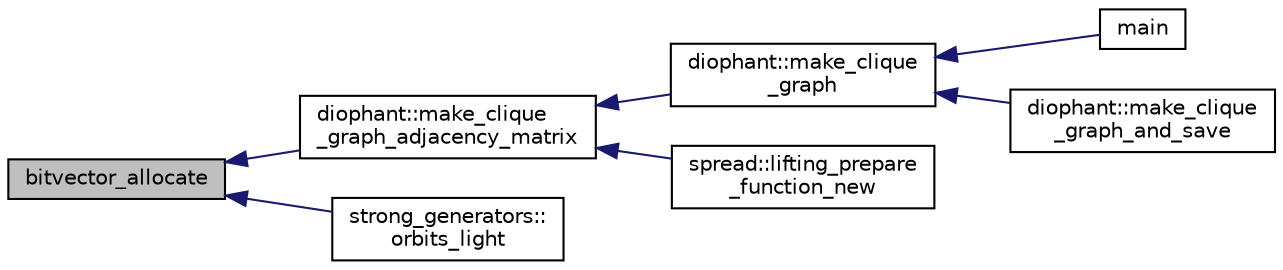 digraph "bitvector_allocate"
{
  edge [fontname="Helvetica",fontsize="10",labelfontname="Helvetica",labelfontsize="10"];
  node [fontname="Helvetica",fontsize="10",shape=record];
  rankdir="LR";
  Node107 [label="bitvector_allocate",height=0.2,width=0.4,color="black", fillcolor="grey75", style="filled", fontcolor="black"];
  Node107 -> Node108 [dir="back",color="midnightblue",fontsize="10",style="solid",fontname="Helvetica"];
  Node108 [label="diophant::make_clique\l_graph_adjacency_matrix",height=0.2,width=0.4,color="black", fillcolor="white", style="filled",URL="$d7/d9c/classdiophant.html#ae55932f30e8a1d1809123a6e1dda24e8"];
  Node108 -> Node109 [dir="back",color="midnightblue",fontsize="10",style="solid",fontname="Helvetica"];
  Node109 [label="diophant::make_clique\l_graph",height=0.2,width=0.4,color="black", fillcolor="white", style="filled",URL="$d7/d9c/classdiophant.html#a09b75f31505294ebafb566e07bd23cdd"];
  Node109 -> Node110 [dir="back",color="midnightblue",fontsize="10",style="solid",fontname="Helvetica"];
  Node110 [label="main",height=0.2,width=0.4,color="black", fillcolor="white", style="filled",URL="$dc/dbc/solve__diophant_8_c.html#a3c04138a5bfe5d72780bb7e82a18e627"];
  Node109 -> Node111 [dir="back",color="midnightblue",fontsize="10",style="solid",fontname="Helvetica"];
  Node111 [label="diophant::make_clique\l_graph_and_save",height=0.2,width=0.4,color="black", fillcolor="white", style="filled",URL="$d7/d9c/classdiophant.html#aaab296e7a22b31dff0a5b06fdaff9002"];
  Node108 -> Node112 [dir="back",color="midnightblue",fontsize="10",style="solid",fontname="Helvetica"];
  Node112 [label="spread::lifting_prepare\l_function_new",height=0.2,width=0.4,color="black", fillcolor="white", style="filled",URL="$da/dc1/classspread.html#a500beff00dc0689df14c96d73995003d"];
  Node107 -> Node113 [dir="back",color="midnightblue",fontsize="10",style="solid",fontname="Helvetica"];
  Node113 [label="strong_generators::\lorbits_light",height=0.2,width=0.4,color="black", fillcolor="white", style="filled",URL="$dc/d09/classstrong__generators.html#aea6b67ded330adf1b74fe916707c9b0e"];
}
